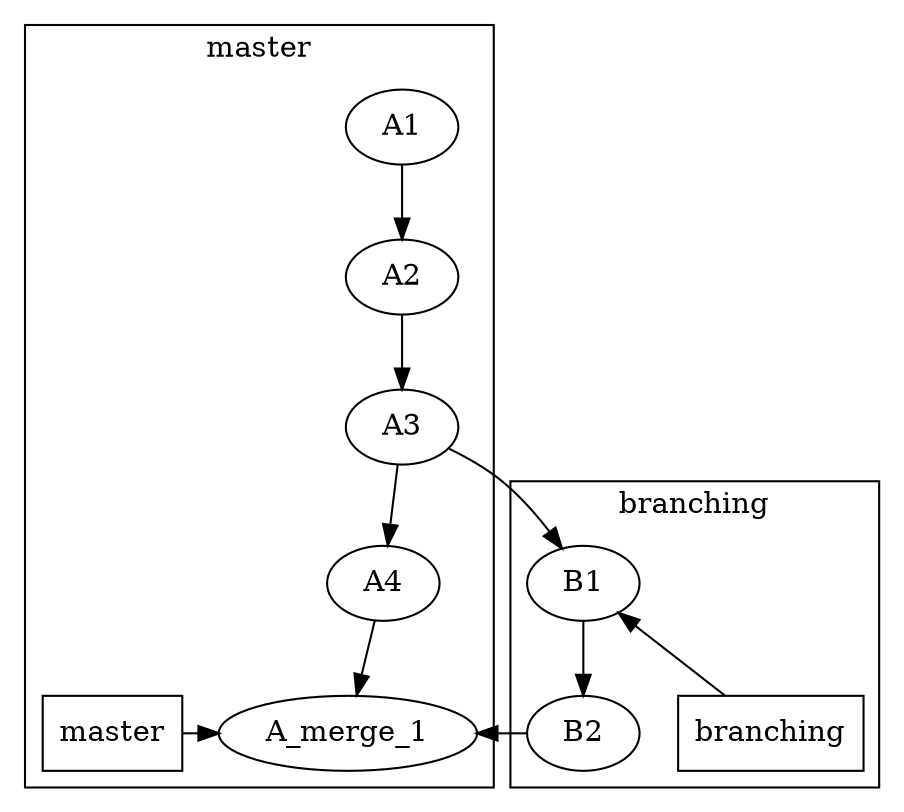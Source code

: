 digraph tree {
    subgraph cluster_master {
        label="master"
        A1 -> A2 -> A3 -> A4 -> A_merge_1
        
        br_master [shape=rectangle; label="master"]
        
    //     br_master -> A1 [style=dashed]
    //     br_master -> A2 [style=dashed]
        br_master -> A_merge_1
        
        {rank=same; A_merge_1; br_master}
    }
    
    subgraph cluster_branching {
        label="branching"
        B1 -> B2
        br_branching [shape=rectangle; label="branching"]
        {rank=same; B2; br_branching}
    }
    
    A3 -> B1
    B2 -> A_merge_1
    br_branching -> B1
}
